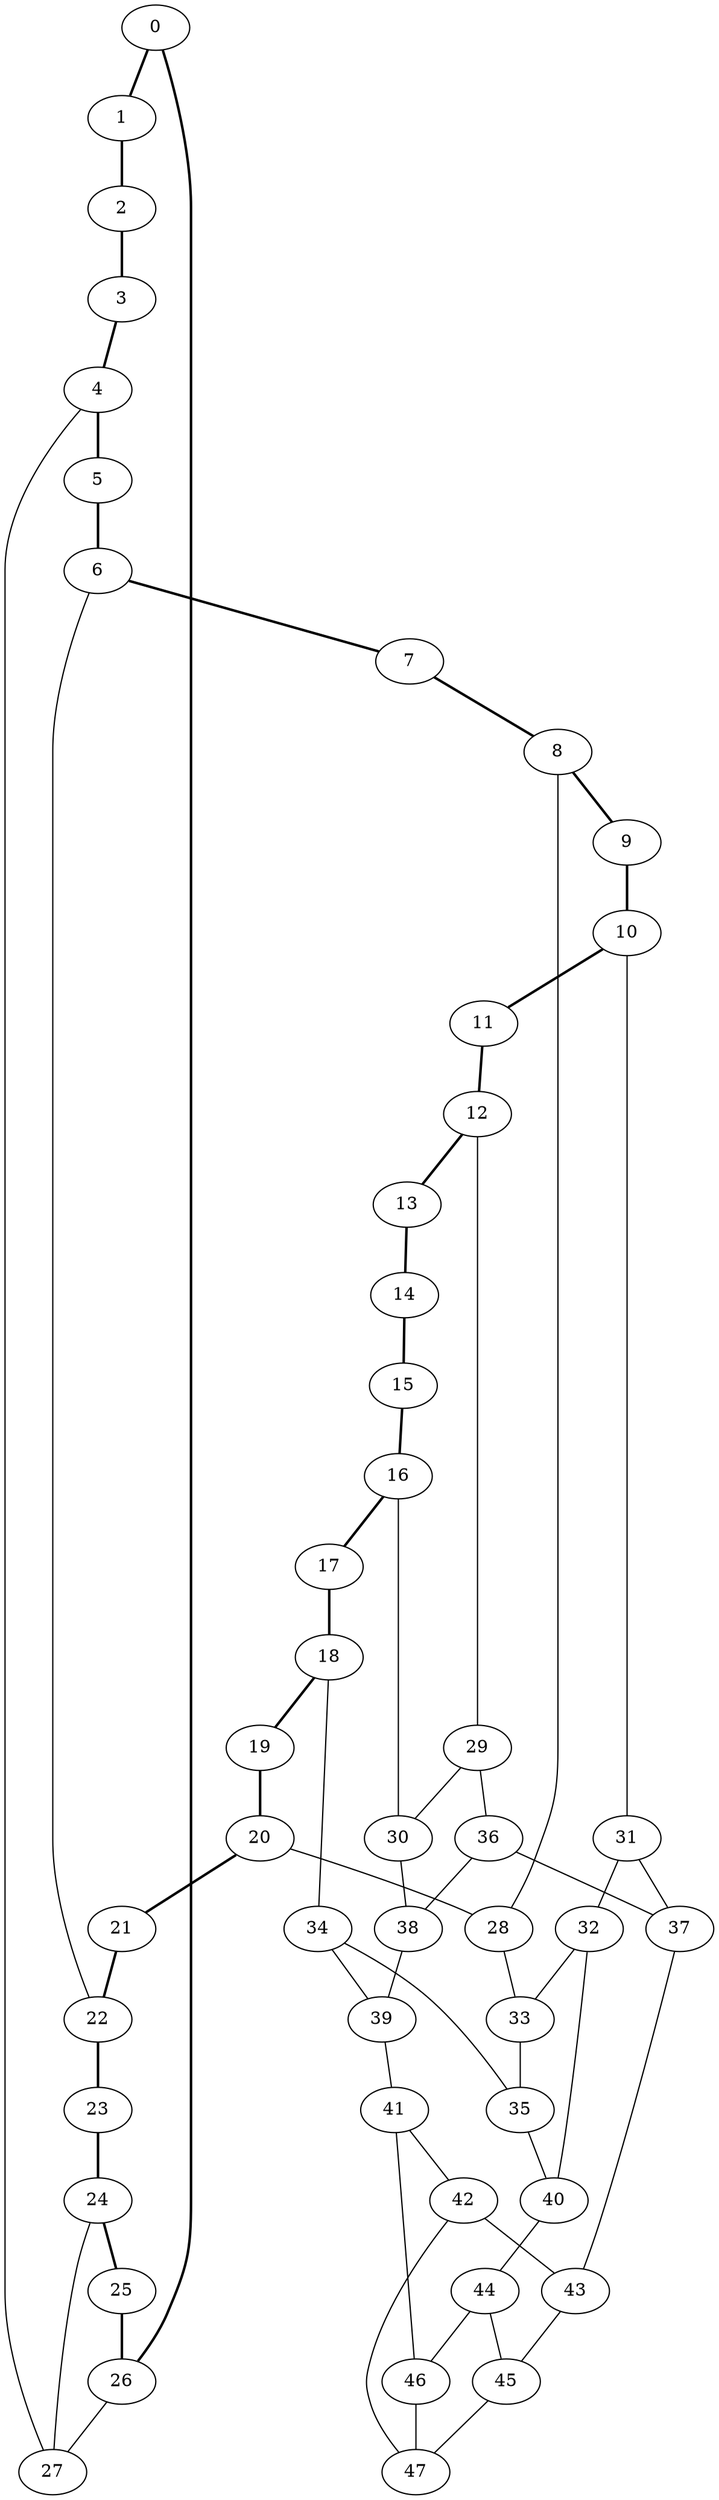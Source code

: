 graph G {
0 [ pos = " 9.00,0.00!" ];
0 -- 1[style=bold];
0 -- 26[style=bold];
1 [ pos = " 8.76,2.08!" ];
1 -- 2[style=bold];
2 [ pos = " 8.04,4.04!" ];
2 -- 3[style=bold];
3 [ pos = " 6.89,5.79!" ];
3 -- 4[style=bold];
4 [ pos = " 5.37,7.22!" ];
4 -- 5[style=bold];
4 -- 27;
5 [ pos = " 3.56,8.26!" ];
5 -- 6[style=bold];
6 [ pos = " 1.56,8.86!" ];
6 -- 7[style=bold];
6 -- 22;
7 [ pos = " -0.52,8.98!" ];
7 -- 8[style=bold];
8 [ pos = " -2.58,8.62!" ];
8 -- 9[style=bold];
8 -- 28;
9 [ pos = " -4.50,7.79!" ];
9 -- 10[style=bold];
10 [ pos = " -6.18,6.55!" ];
10 -- 11[style=bold];
10 -- 31;
11 [ pos = " -7.52,4.95!" ];
11 -- 12[style=bold];
12 [ pos = " -8.46,3.08!" ];
12 -- 13[style=bold];
12 -- 29;
13 [ pos = " -8.94,1.04!" ];
13 -- 14[style=bold];
14 [ pos = " -8.94,-1.04!" ];
14 -- 15[style=bold];
15 [ pos = " -8.46,-3.08!" ];
15 -- 16[style=bold];
16 [ pos = " -7.52,-4.95!" ];
16 -- 17[style=bold];
16 -- 30;
17 [ pos = " -6.18,-6.55!" ];
17 -- 18[style=bold];
18 [ pos = " -4.50,-7.79!" ];
18 -- 19[style=bold];
18 -- 34;
19 [ pos = " -2.58,-8.62!" ];
19 -- 20[style=bold];
20 [ pos = " -0.52,-8.98!" ];
20 -- 21[style=bold];
20 -- 28;
21 [ pos = " 1.56,-8.86!" ];
21 -- 22[style=bold];
22 [ pos = " 3.56,-8.26!" ];
22 -- 23[style=bold];
23 [ pos = " 5.37,-7.22!" ];
23 -- 24[style=bold];
24 [ pos = " 6.89,-5.79!" ];
24 -- 25[style=bold];
24 -- 27;
25 [ pos = " 8.04,-4.04!" ];
25 -- 26[style=bold];
26 [ pos = " 8.76,-2.08!" ];
26 -- 27;
28 -- 33;
29 -- 30;
29 -- 36;
30 -- 38;
31 -- 32;
31 -- 37;
32 -- 33;
32 -- 40;
33 -- 35;
34 -- 35;
34 -- 39;
35 -- 40;
36 -- 37;
36 -- 38;
37 -- 43;
38 -- 39;
39 -- 41;
40 -- 44;
41 -- 42;
41 -- 46;
42 -- 43;
42 -- 47;
43 -- 45;
44 -- 45;
44 -- 46;
45 -- 47;
46 -- 47;
}

